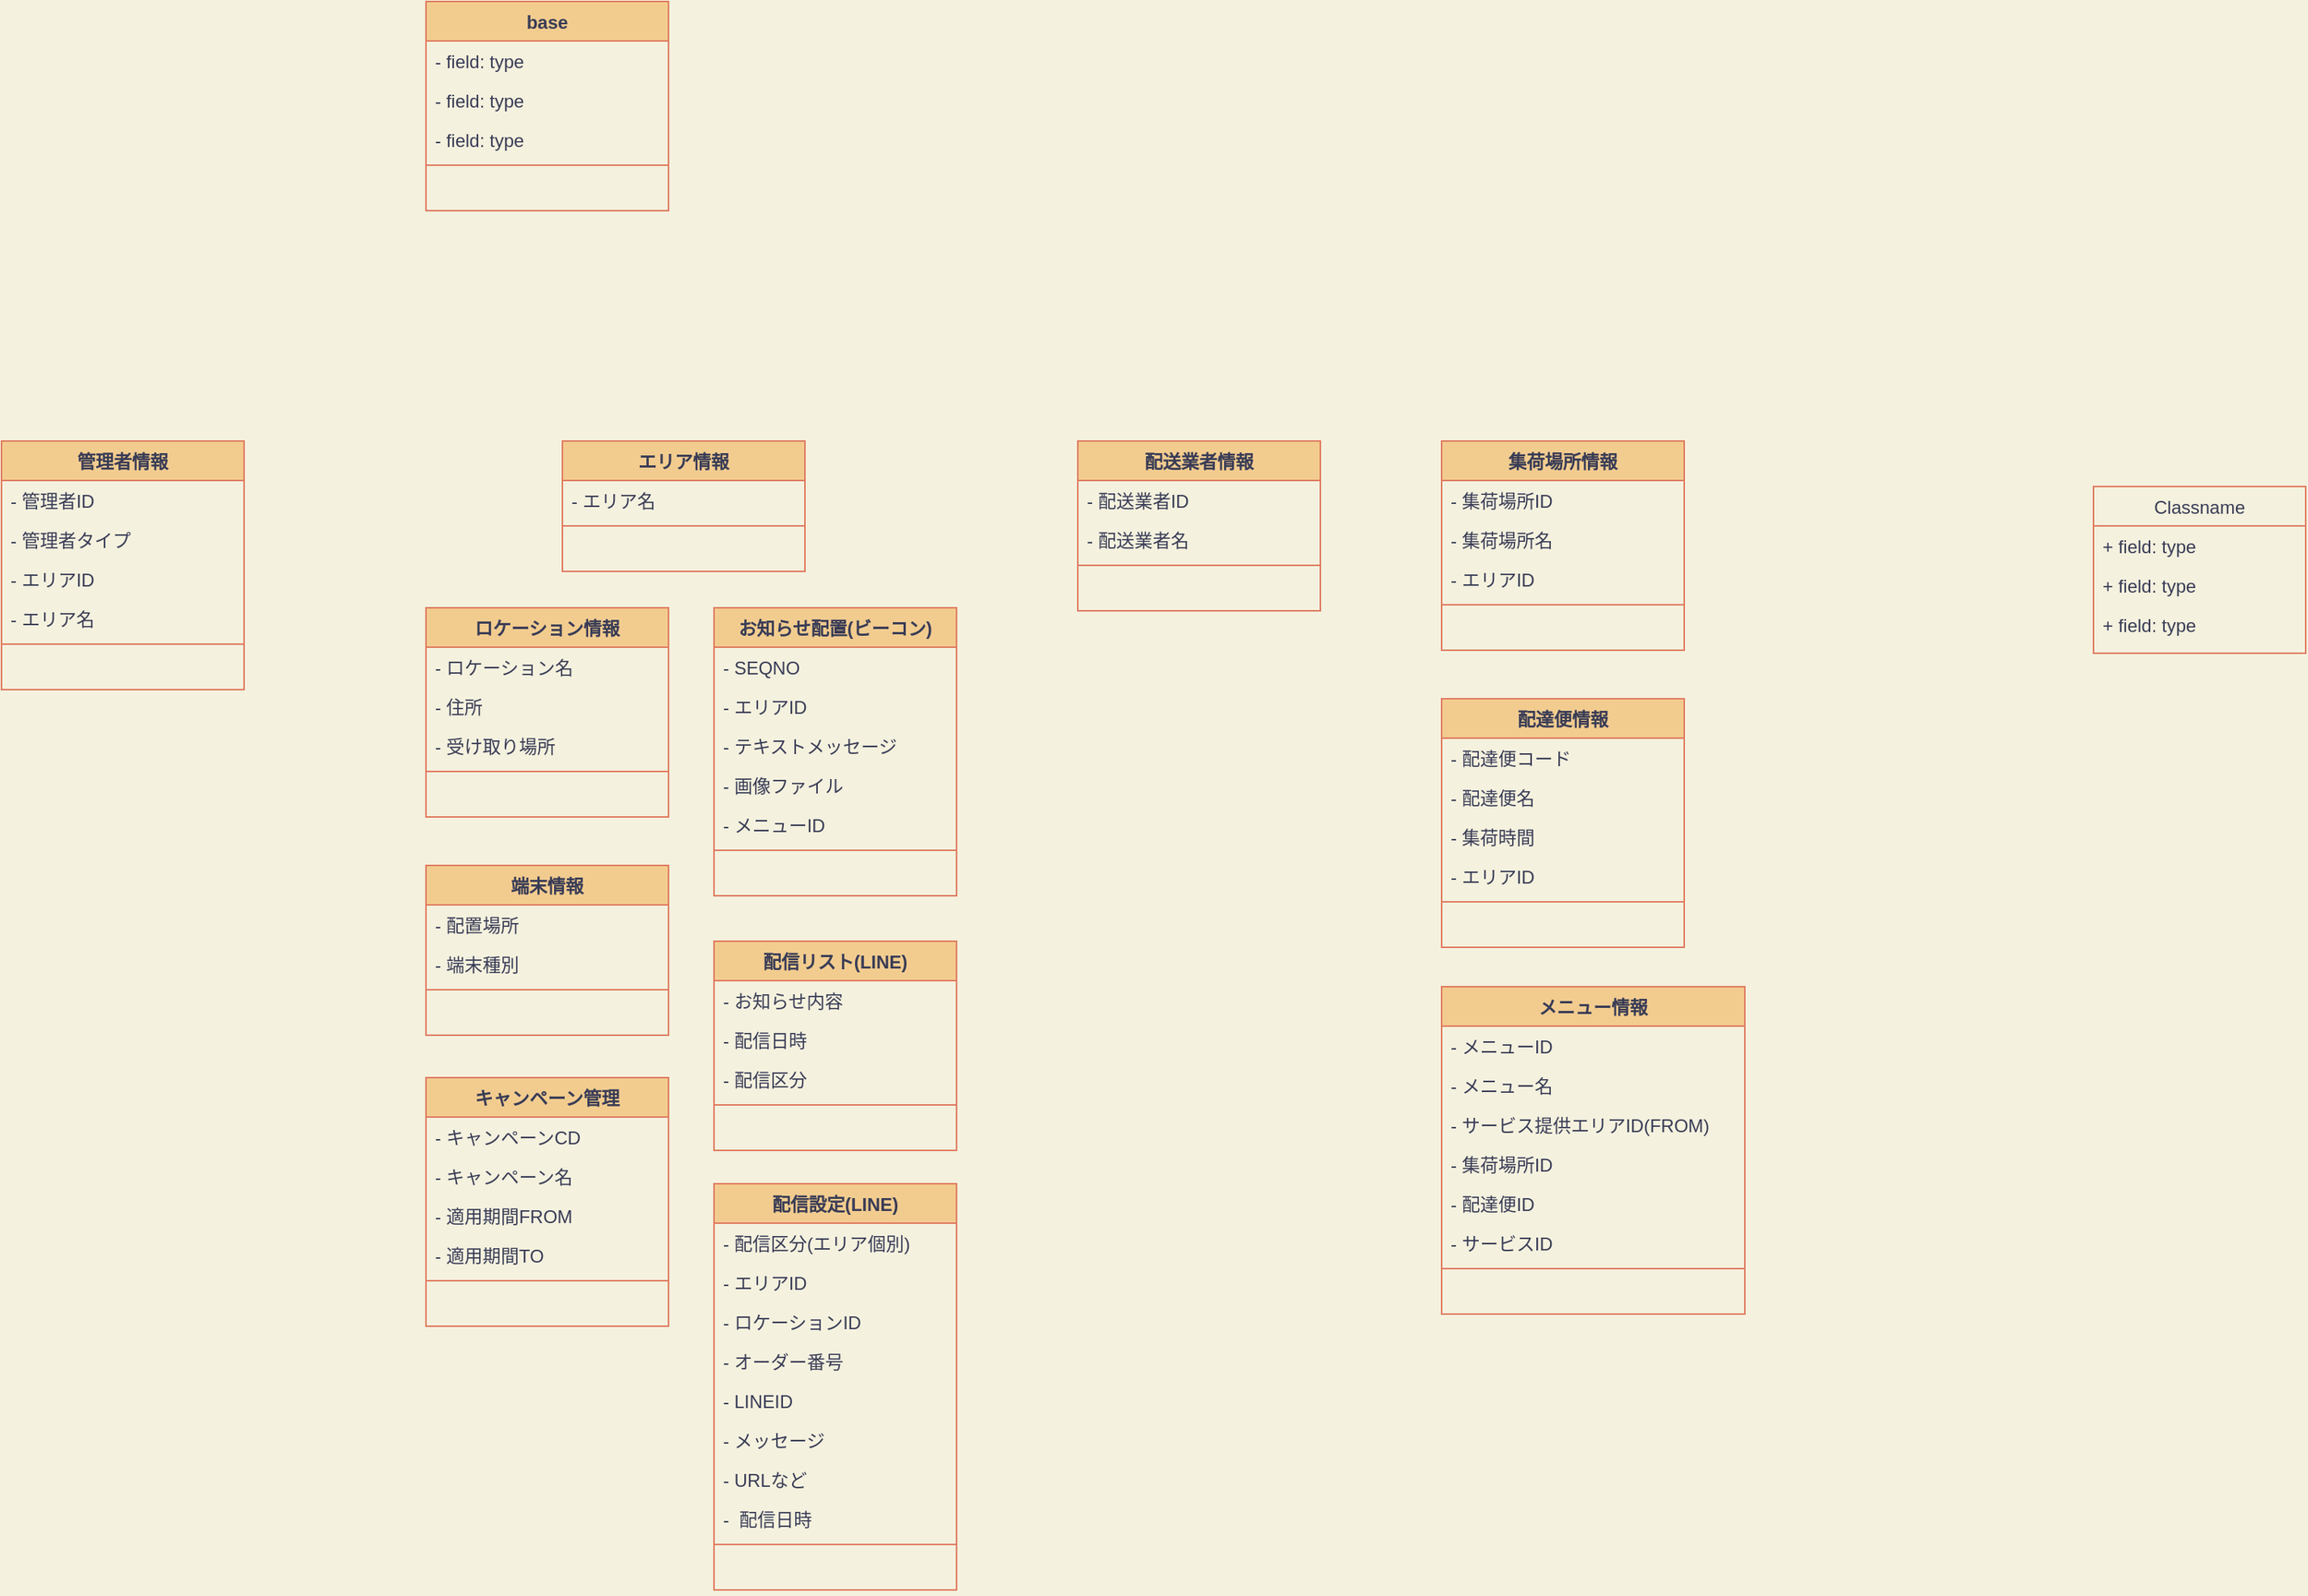 <mxfile>
    <diagram id="DZdTzP7ruL3CBclmec16" name="第 1 页">
        <mxGraphModel dx="2633" dy="2001" grid="1" gridSize="10" guides="1" tooltips="1" connect="1" arrows="1" fold="1" page="1" pageScale="1" pageWidth="827" pageHeight="1169" background="#F4F1DE" math="0" shadow="0">
            <root>
                <mxCell id="0"/>
                <mxCell id="1" parent="0"/>
                <mxCell id="17" value="Classname" style="swimlane;fontStyle=0;childLayout=stackLayout;horizontal=1;startSize=26;fillColor=none;horizontalStack=0;resizeParent=1;resizeParentMax=0;resizeLast=0;collapsible=1;marginBottom=0;fontColor=#393C56;strokeColor=#E07A5F;" vertex="1" parent="1">
                    <mxGeometry x="790" y="50" width="140" height="110" as="geometry"/>
                </mxCell>
                <mxCell id="18" value="+ field: type" style="text;strokeColor=none;fillColor=none;align=left;verticalAlign=top;spacingLeft=4;spacingRight=4;overflow=hidden;rotatable=0;points=[[0,0.5],[1,0.5]];portConstraint=eastwest;fontColor=#393C56;" vertex="1" parent="17">
                    <mxGeometry y="26" width="140" height="26" as="geometry"/>
                </mxCell>
                <mxCell id="19" value="+ field: type" style="text;strokeColor=none;fillColor=none;align=left;verticalAlign=top;spacingLeft=4;spacingRight=4;overflow=hidden;rotatable=0;points=[[0,0.5],[1,0.5]];portConstraint=eastwest;fontColor=#393C56;" vertex="1" parent="17">
                    <mxGeometry y="52" width="140" height="26" as="geometry"/>
                </mxCell>
                <mxCell id="20" value="+ field: type" style="text;strokeColor=none;fillColor=none;align=left;verticalAlign=top;spacingLeft=4;spacingRight=4;overflow=hidden;rotatable=0;points=[[0,0.5],[1,0.5]];portConstraint=eastwest;fontColor=#393C56;" vertex="1" parent="17">
                    <mxGeometry y="78" width="140" height="32" as="geometry"/>
                </mxCell>
                <mxCell id="27" value="base" style="swimlane;fontStyle=1;align=center;verticalAlign=top;childLayout=stackLayout;horizontal=1;startSize=26;horizontalStack=0;resizeParent=1;resizeParentMax=0;resizeLast=0;collapsible=1;marginBottom=0;fontColor=#393C56;strokeColor=#E07A5F;fillColor=#F2CC8F;" vertex="1" parent="1">
                    <mxGeometry x="-310" y="-270" width="160" height="138" as="geometry"/>
                </mxCell>
                <mxCell id="28" value="- field: type" style="text;strokeColor=none;fillColor=none;align=left;verticalAlign=top;spacingLeft=4;spacingRight=4;overflow=hidden;rotatable=0;points=[[0,0.5],[1,0.5]];portConstraint=eastwest;fontColor=#393C56;" vertex="1" parent="27">
                    <mxGeometry y="26" width="160" height="26" as="geometry"/>
                </mxCell>
                <mxCell id="33" value="- field: type" style="text;strokeColor=none;fillColor=none;align=left;verticalAlign=top;spacingLeft=4;spacingRight=4;overflow=hidden;rotatable=0;points=[[0,0.5],[1,0.5]];portConstraint=eastwest;fontColor=#393C56;" vertex="1" parent="27">
                    <mxGeometry y="52" width="160" height="26" as="geometry"/>
                </mxCell>
                <mxCell id="31" value="- field: type" style="text;strokeColor=none;fillColor=none;align=left;verticalAlign=top;spacingLeft=4;spacingRight=4;overflow=hidden;rotatable=0;points=[[0,0.5],[1,0.5]];portConstraint=eastwest;fontColor=#393C56;" vertex="1" parent="27">
                    <mxGeometry y="78" width="160" height="26" as="geometry"/>
                </mxCell>
                <mxCell id="29" value="" style="line;strokeWidth=1;fillColor=none;align=left;verticalAlign=middle;spacingTop=-1;spacingLeft=3;spacingRight=3;rotatable=0;labelPosition=right;points=[];portConstraint=eastwest;strokeColor=#E07A5F;fontColor=#393C56;labelBackgroundColor=#F4F1DE;" vertex="1" parent="27">
                    <mxGeometry y="104" width="160" height="8" as="geometry"/>
                </mxCell>
                <mxCell id="30" value=" " style="text;strokeColor=none;fillColor=none;align=left;verticalAlign=top;spacingLeft=4;spacingRight=4;overflow=hidden;rotatable=0;points=[[0,0.5],[1,0.5]];portConstraint=eastwest;fontColor=#393C56;" vertex="1" parent="27">
                    <mxGeometry y="112" width="160" height="26" as="geometry"/>
                </mxCell>
                <mxCell id="34" value="ロケーション情報" style="swimlane;fontStyle=1;align=center;verticalAlign=top;childLayout=stackLayout;horizontal=1;startSize=26;horizontalStack=0;resizeParent=1;resizeParentMax=0;resizeLast=0;collapsible=1;marginBottom=0;fontColor=#393C56;strokeColor=#E07A5F;fillColor=#F2CC8F;" vertex="1" parent="1">
                    <mxGeometry x="-310" y="130" width="160" height="138" as="geometry"/>
                </mxCell>
                <mxCell id="35" value="- ロケーション名" style="text;strokeColor=none;fillColor=none;align=left;verticalAlign=top;spacingLeft=4;spacingRight=4;overflow=hidden;rotatable=0;points=[[0,0.5],[1,0.5]];portConstraint=eastwest;fontColor=#393C56;" vertex="1" parent="34">
                    <mxGeometry y="26" width="160" height="26" as="geometry"/>
                </mxCell>
                <mxCell id="36" value="- 住所" style="text;strokeColor=none;fillColor=none;align=left;verticalAlign=top;spacingLeft=4;spacingRight=4;overflow=hidden;rotatable=0;points=[[0,0.5],[1,0.5]];portConstraint=eastwest;fontColor=#393C56;" vertex="1" parent="34">
                    <mxGeometry y="52" width="160" height="26" as="geometry"/>
                </mxCell>
                <mxCell id="37" value="- 受け取り場所" style="text;strokeColor=none;fillColor=none;align=left;verticalAlign=top;spacingLeft=4;spacingRight=4;overflow=hidden;rotatable=0;points=[[0,0.5],[1,0.5]];portConstraint=eastwest;fontColor=#393C56;" vertex="1" parent="34">
                    <mxGeometry y="78" width="160" height="26" as="geometry"/>
                </mxCell>
                <mxCell id="38" value="" style="line;strokeWidth=1;fillColor=none;align=left;verticalAlign=middle;spacingTop=-1;spacingLeft=3;spacingRight=3;rotatable=0;labelPosition=right;points=[];portConstraint=eastwest;strokeColor=#E07A5F;fontColor=#393C56;labelBackgroundColor=#F4F1DE;" vertex="1" parent="34">
                    <mxGeometry y="104" width="160" height="8" as="geometry"/>
                </mxCell>
                <mxCell id="39" value=" " style="text;strokeColor=none;fillColor=none;align=left;verticalAlign=top;spacingLeft=4;spacingRight=4;overflow=hidden;rotatable=0;points=[[0,0.5],[1,0.5]];portConstraint=eastwest;fontColor=#393C56;" vertex="1" parent="34">
                    <mxGeometry y="112" width="160" height="26" as="geometry"/>
                </mxCell>
                <mxCell id="40" value="端末情報" style="swimlane;fontStyle=1;align=center;verticalAlign=top;childLayout=stackLayout;horizontal=1;startSize=26;horizontalStack=0;resizeParent=1;resizeParentMax=0;resizeLast=0;collapsible=1;marginBottom=0;fontColor=#393C56;strokeColor=#E07A5F;fillColor=#F2CC8F;" vertex="1" parent="1">
                    <mxGeometry x="-310" y="300" width="160" height="112" as="geometry"/>
                </mxCell>
                <mxCell id="41" value="- 配置場所" style="text;strokeColor=none;fillColor=none;align=left;verticalAlign=top;spacingLeft=4;spacingRight=4;overflow=hidden;rotatable=0;points=[[0,0.5],[1,0.5]];portConstraint=eastwest;fontColor=#393C56;" vertex="1" parent="40">
                    <mxGeometry y="26" width="160" height="26" as="geometry"/>
                </mxCell>
                <mxCell id="42" value="- 端末種別" style="text;strokeColor=none;fillColor=none;align=left;verticalAlign=top;spacingLeft=4;spacingRight=4;overflow=hidden;rotatable=0;points=[[0,0.5],[1,0.5]];portConstraint=eastwest;fontColor=#393C56;" vertex="1" parent="40">
                    <mxGeometry y="52" width="160" height="26" as="geometry"/>
                </mxCell>
                <mxCell id="44" value="" style="line;strokeWidth=1;fillColor=none;align=left;verticalAlign=middle;spacingTop=-1;spacingLeft=3;spacingRight=3;rotatable=0;labelPosition=right;points=[];portConstraint=eastwest;strokeColor=#E07A5F;fontColor=#393C56;labelBackgroundColor=#F4F1DE;" vertex="1" parent="40">
                    <mxGeometry y="78" width="160" height="8" as="geometry"/>
                </mxCell>
                <mxCell id="45" value=" " style="text;strokeColor=none;fillColor=none;align=left;verticalAlign=top;spacingLeft=4;spacingRight=4;overflow=hidden;rotatable=0;points=[[0,0.5],[1,0.5]];portConstraint=eastwest;fontColor=#393C56;" vertex="1" parent="40">
                    <mxGeometry y="86" width="160" height="26" as="geometry"/>
                </mxCell>
                <mxCell id="46" value="お知らせ配置(ビーコン)" style="swimlane;fontStyle=1;align=center;verticalAlign=top;childLayout=stackLayout;horizontal=1;startSize=26;horizontalStack=0;resizeParent=1;resizeParentMax=0;resizeLast=0;collapsible=1;marginBottom=0;fontColor=#393C56;strokeColor=#E07A5F;fillColor=#F2CC8F;" vertex="1" parent="1">
                    <mxGeometry x="-120" y="130" width="160" height="190" as="geometry"/>
                </mxCell>
                <mxCell id="47" value="- SEQNO" style="text;strokeColor=none;fillColor=none;align=left;verticalAlign=top;spacingLeft=4;spacingRight=4;overflow=hidden;rotatable=0;points=[[0,0.5],[1,0.5]];portConstraint=eastwest;fontColor=#393C56;" vertex="1" parent="46">
                    <mxGeometry y="26" width="160" height="26" as="geometry"/>
                </mxCell>
                <mxCell id="48" value="- エリアID" style="text;strokeColor=none;fillColor=none;align=left;verticalAlign=top;spacingLeft=4;spacingRight=4;overflow=hidden;rotatable=0;points=[[0,0.5],[1,0.5]];portConstraint=eastwest;fontColor=#393C56;" vertex="1" parent="46">
                    <mxGeometry y="52" width="160" height="26" as="geometry"/>
                </mxCell>
                <mxCell id="49" value="- テキストメッセージ" style="text;strokeColor=none;fillColor=none;align=left;verticalAlign=top;spacingLeft=4;spacingRight=4;overflow=hidden;rotatable=0;points=[[0,0.5],[1,0.5]];portConstraint=eastwest;fontColor=#393C56;" vertex="1" parent="46">
                    <mxGeometry y="78" width="160" height="26" as="geometry"/>
                </mxCell>
                <mxCell id="53" value="- 画像ファイル" style="text;strokeColor=none;fillColor=none;align=left;verticalAlign=top;spacingLeft=4;spacingRight=4;overflow=hidden;rotatable=0;points=[[0,0.5],[1,0.5]];portConstraint=eastwest;fontColor=#393C56;" vertex="1" parent="46">
                    <mxGeometry y="104" width="160" height="26" as="geometry"/>
                </mxCell>
                <mxCell id="52" value="- メニューID" style="text;strokeColor=none;fillColor=none;align=left;verticalAlign=top;spacingLeft=4;spacingRight=4;overflow=hidden;rotatable=0;points=[[0,0.5],[1,0.5]];portConstraint=eastwest;fontColor=#393C56;" vertex="1" parent="46">
                    <mxGeometry y="130" width="160" height="26" as="geometry"/>
                </mxCell>
                <mxCell id="50" value="" style="line;strokeWidth=1;fillColor=none;align=left;verticalAlign=middle;spacingTop=-1;spacingLeft=3;spacingRight=3;rotatable=0;labelPosition=right;points=[];portConstraint=eastwest;strokeColor=#E07A5F;fontColor=#393C56;labelBackgroundColor=#F4F1DE;" vertex="1" parent="46">
                    <mxGeometry y="156" width="160" height="8" as="geometry"/>
                </mxCell>
                <mxCell id="51" value=" " style="text;strokeColor=none;fillColor=none;align=left;verticalAlign=top;spacingLeft=4;spacingRight=4;overflow=hidden;rotatable=0;points=[[0,0.5],[1,0.5]];portConstraint=eastwest;fontColor=#393C56;" vertex="1" parent="46">
                    <mxGeometry y="164" width="160" height="26" as="geometry"/>
                </mxCell>
                <mxCell id="54" value="配信リスト(LINE)" style="swimlane;fontStyle=1;align=center;verticalAlign=top;childLayout=stackLayout;horizontal=1;startSize=26;horizontalStack=0;resizeParent=1;resizeParentMax=0;resizeLast=0;collapsible=1;marginBottom=0;fontColor=#393C56;strokeColor=#E07A5F;fillColor=#F2CC8F;" vertex="1" parent="1">
                    <mxGeometry x="-120" y="350" width="160" height="138" as="geometry"/>
                </mxCell>
                <mxCell id="55" value="- お知らせ内容" style="text;strokeColor=none;fillColor=none;align=left;verticalAlign=top;spacingLeft=4;spacingRight=4;overflow=hidden;rotatable=0;points=[[0,0.5],[1,0.5]];portConstraint=eastwest;fontColor=#393C56;" vertex="1" parent="54">
                    <mxGeometry y="26" width="160" height="26" as="geometry"/>
                </mxCell>
                <mxCell id="56" value="- 配信日時" style="text;strokeColor=none;fillColor=none;align=left;verticalAlign=top;spacingLeft=4;spacingRight=4;overflow=hidden;rotatable=0;points=[[0,0.5],[1,0.5]];portConstraint=eastwest;fontColor=#393C56;" vertex="1" parent="54">
                    <mxGeometry y="52" width="160" height="26" as="geometry"/>
                </mxCell>
                <mxCell id="57" value="- 配信区分" style="text;strokeColor=none;fillColor=none;align=left;verticalAlign=top;spacingLeft=4;spacingRight=4;overflow=hidden;rotatable=0;points=[[0,0.5],[1,0.5]];portConstraint=eastwest;fontColor=#393C56;" vertex="1" parent="54">
                    <mxGeometry y="78" width="160" height="26" as="geometry"/>
                </mxCell>
                <mxCell id="58" value="" style="line;strokeWidth=1;fillColor=none;align=left;verticalAlign=middle;spacingTop=-1;spacingLeft=3;spacingRight=3;rotatable=0;labelPosition=right;points=[];portConstraint=eastwest;strokeColor=#E07A5F;fontColor=#393C56;labelBackgroundColor=#F4F1DE;" vertex="1" parent="54">
                    <mxGeometry y="104" width="160" height="8" as="geometry"/>
                </mxCell>
                <mxCell id="59" value=" " style="text;strokeColor=none;fillColor=none;align=left;verticalAlign=top;spacingLeft=4;spacingRight=4;overflow=hidden;rotatable=0;points=[[0,0.5],[1,0.5]];portConstraint=eastwest;fontColor=#393C56;" vertex="1" parent="54">
                    <mxGeometry y="112" width="160" height="26" as="geometry"/>
                </mxCell>
                <mxCell id="60" value="エリア情報" style="swimlane;fontStyle=1;align=center;verticalAlign=top;childLayout=stackLayout;horizontal=1;startSize=26;horizontalStack=0;resizeParent=1;resizeParentMax=0;resizeLast=0;collapsible=1;marginBottom=0;fontColor=#393C56;strokeColor=#E07A5F;fillColor=#F2CC8F;" vertex="1" parent="1">
                    <mxGeometry x="-220" y="20" width="160" height="86" as="geometry"/>
                </mxCell>
                <mxCell id="61" value="- エリア名" style="text;strokeColor=none;fillColor=none;align=left;verticalAlign=top;spacingLeft=4;spacingRight=4;overflow=hidden;rotatable=0;points=[[0,0.5],[1,0.5]];portConstraint=eastwest;fontColor=#393C56;" vertex="1" parent="60">
                    <mxGeometry y="26" width="160" height="26" as="geometry"/>
                </mxCell>
                <mxCell id="64" value="" style="line;strokeWidth=1;fillColor=none;align=left;verticalAlign=middle;spacingTop=-1;spacingLeft=3;spacingRight=3;rotatable=0;labelPosition=right;points=[];portConstraint=eastwest;strokeColor=#E07A5F;fontColor=#393C56;labelBackgroundColor=#F4F1DE;" vertex="1" parent="60">
                    <mxGeometry y="52" width="160" height="8" as="geometry"/>
                </mxCell>
                <mxCell id="65" value=" " style="text;strokeColor=none;fillColor=none;align=left;verticalAlign=top;spacingLeft=4;spacingRight=4;overflow=hidden;rotatable=0;points=[[0,0.5],[1,0.5]];portConstraint=eastwest;fontColor=#393C56;" vertex="1" parent="60">
                    <mxGeometry y="60" width="160" height="26" as="geometry"/>
                </mxCell>
                <mxCell id="89" value="配信設定(LINE)" style="swimlane;fontStyle=1;align=center;verticalAlign=top;childLayout=stackLayout;horizontal=1;startSize=26;horizontalStack=0;resizeParent=1;resizeParentMax=0;resizeLast=0;collapsible=1;marginBottom=0;fontColor=#393C56;strokeColor=#E07A5F;fillColor=#F2CC8F;" vertex="1" parent="1">
                    <mxGeometry x="-120" y="510" width="160" height="268" as="geometry"/>
                </mxCell>
                <mxCell id="90" value="- 配信区分(エリア個別)" style="text;strokeColor=none;fillColor=none;align=left;verticalAlign=top;spacingLeft=4;spacingRight=4;overflow=hidden;rotatable=0;points=[[0,0.5],[1,0.5]];portConstraint=eastwest;fontColor=#393C56;" vertex="1" parent="89">
                    <mxGeometry y="26" width="160" height="26" as="geometry"/>
                </mxCell>
                <mxCell id="91" value="- エリアID" style="text;strokeColor=none;fillColor=none;align=left;verticalAlign=top;spacingLeft=4;spacingRight=4;overflow=hidden;rotatable=0;points=[[0,0.5],[1,0.5]];portConstraint=eastwest;fontColor=#393C56;" vertex="1" parent="89">
                    <mxGeometry y="52" width="160" height="26" as="geometry"/>
                </mxCell>
                <mxCell id="92" value="- ロケーションID" style="text;strokeColor=none;fillColor=none;align=left;verticalAlign=top;spacingLeft=4;spacingRight=4;overflow=hidden;rotatable=0;points=[[0,0.5],[1,0.5]];portConstraint=eastwest;fontColor=#393C56;" vertex="1" parent="89">
                    <mxGeometry y="78" width="160" height="26" as="geometry"/>
                </mxCell>
                <mxCell id="95" value="- オーダー番号" style="text;strokeColor=none;fillColor=none;align=left;verticalAlign=top;spacingLeft=4;spacingRight=4;overflow=hidden;rotatable=0;points=[[0,0.5],[1,0.5]];portConstraint=eastwest;fontColor=#393C56;" vertex="1" parent="89">
                    <mxGeometry y="104" width="160" height="26" as="geometry"/>
                </mxCell>
                <mxCell id="96" value="- LINEID" style="text;strokeColor=none;fillColor=none;align=left;verticalAlign=top;spacingLeft=4;spacingRight=4;overflow=hidden;rotatable=0;points=[[0,0.5],[1,0.5]];portConstraint=eastwest;fontColor=#393C56;" vertex="1" parent="89">
                    <mxGeometry y="130" width="160" height="26" as="geometry"/>
                </mxCell>
                <mxCell id="98" value="- メッセージ" style="text;strokeColor=none;fillColor=none;align=left;verticalAlign=top;spacingLeft=4;spacingRight=4;overflow=hidden;rotatable=0;points=[[0,0.5],[1,0.5]];portConstraint=eastwest;fontColor=#393C56;" vertex="1" parent="89">
                    <mxGeometry y="156" width="160" height="26" as="geometry"/>
                </mxCell>
                <mxCell id="97" value="- URLなど&#10;" style="text;strokeColor=none;fillColor=none;align=left;verticalAlign=top;spacingLeft=4;spacingRight=4;overflow=hidden;rotatable=0;points=[[0,0.5],[1,0.5]];portConstraint=eastwest;fontColor=#393C56;" vertex="1" parent="89">
                    <mxGeometry y="182" width="160" height="26" as="geometry"/>
                </mxCell>
                <mxCell id="99" value="-  配信日時" style="text;strokeColor=none;fillColor=none;align=left;verticalAlign=top;spacingLeft=4;spacingRight=4;overflow=hidden;rotatable=0;points=[[0,0.5],[1,0.5]];portConstraint=eastwest;fontColor=#393C56;" vertex="1" parent="89">
                    <mxGeometry y="208" width="160" height="26" as="geometry"/>
                </mxCell>
                <mxCell id="93" value="" style="line;strokeWidth=1;fillColor=none;align=left;verticalAlign=middle;spacingTop=-1;spacingLeft=3;spacingRight=3;rotatable=0;labelPosition=right;points=[];portConstraint=eastwest;strokeColor=#E07A5F;fontColor=#393C56;labelBackgroundColor=#F4F1DE;" vertex="1" parent="89">
                    <mxGeometry y="234" width="160" height="8" as="geometry"/>
                </mxCell>
                <mxCell id="94" value=" " style="text;strokeColor=none;fillColor=none;align=left;verticalAlign=top;spacingLeft=4;spacingRight=4;overflow=hidden;rotatable=0;points=[[0,0.5],[1,0.5]];portConstraint=eastwest;fontColor=#393C56;" vertex="1" parent="89">
                    <mxGeometry y="242" width="160" height="26" as="geometry"/>
                </mxCell>
                <mxCell id="101" value="管理者情報" style="swimlane;fontStyle=1;align=center;verticalAlign=top;childLayout=stackLayout;horizontal=1;startSize=26;horizontalStack=0;resizeParent=1;resizeParentMax=0;resizeLast=0;collapsible=1;marginBottom=0;fontColor=#393C56;strokeColor=#E07A5F;fillColor=#F2CC8F;" vertex="1" parent="1">
                    <mxGeometry x="-590" y="20" width="160" height="164" as="geometry"/>
                </mxCell>
                <mxCell id="102" value="- 管理者ID" style="text;strokeColor=none;fillColor=none;align=left;verticalAlign=top;spacingLeft=4;spacingRight=4;overflow=hidden;rotatable=0;points=[[0,0.5],[1,0.5]];portConstraint=eastwest;fontColor=#393C56;" vertex="1" parent="101">
                    <mxGeometry y="26" width="160" height="26" as="geometry"/>
                </mxCell>
                <mxCell id="103" value="- 管理者タイプ" style="text;strokeColor=none;fillColor=none;align=left;verticalAlign=top;spacingLeft=4;spacingRight=4;overflow=hidden;rotatable=0;points=[[0,0.5],[1,0.5]];portConstraint=eastwest;fontColor=#393C56;" vertex="1" parent="101">
                    <mxGeometry y="52" width="160" height="26" as="geometry"/>
                </mxCell>
                <mxCell id="104" value="- エリアID" style="text;strokeColor=none;fillColor=none;align=left;verticalAlign=top;spacingLeft=4;spacingRight=4;overflow=hidden;rotatable=0;points=[[0,0.5],[1,0.5]];portConstraint=eastwest;fontColor=#393C56;" vertex="1" parent="101">
                    <mxGeometry y="78" width="160" height="26" as="geometry"/>
                </mxCell>
                <mxCell id="119" value="- エリア名" style="text;strokeColor=none;fillColor=none;align=left;verticalAlign=top;spacingLeft=4;spacingRight=4;overflow=hidden;rotatable=0;points=[[0,0.5],[1,0.5]];portConstraint=eastwest;fontColor=#393C56;" vertex="1" parent="101">
                    <mxGeometry y="104" width="160" height="26" as="geometry"/>
                </mxCell>
                <mxCell id="105" value="" style="line;strokeWidth=1;fillColor=none;align=left;verticalAlign=middle;spacingTop=-1;spacingLeft=3;spacingRight=3;rotatable=0;labelPosition=right;points=[];portConstraint=eastwest;strokeColor=#E07A5F;fontColor=#393C56;labelBackgroundColor=#F4F1DE;" vertex="1" parent="101">
                    <mxGeometry y="130" width="160" height="8" as="geometry"/>
                </mxCell>
                <mxCell id="106" value=" " style="text;strokeColor=none;fillColor=none;align=left;verticalAlign=top;spacingLeft=4;spacingRight=4;overflow=hidden;rotatable=0;points=[[0,0.5],[1,0.5]];portConstraint=eastwest;fontColor=#393C56;" vertex="1" parent="101">
                    <mxGeometry y="138" width="160" height="26" as="geometry"/>
                </mxCell>
                <mxCell id="107" value="キャンペーン管理" style="swimlane;fontStyle=1;align=center;verticalAlign=top;childLayout=stackLayout;horizontal=1;startSize=26;horizontalStack=0;resizeParent=1;resizeParentMax=0;resizeLast=0;collapsible=1;marginBottom=0;fontColor=#393C56;strokeColor=#E07A5F;fillColor=#F2CC8F;" vertex="1" parent="1">
                    <mxGeometry x="-310" y="440" width="160" height="164" as="geometry"/>
                </mxCell>
                <mxCell id="108" value="- キャンペーンCD" style="text;strokeColor=none;fillColor=none;align=left;verticalAlign=top;spacingLeft=4;spacingRight=4;overflow=hidden;rotatable=0;points=[[0,0.5],[1,0.5]];portConstraint=eastwest;fontColor=#393C56;" vertex="1" parent="107">
                    <mxGeometry y="26" width="160" height="26" as="geometry"/>
                </mxCell>
                <mxCell id="109" value="- キャンペーン名" style="text;strokeColor=none;fillColor=none;align=left;verticalAlign=top;spacingLeft=4;spacingRight=4;overflow=hidden;rotatable=0;points=[[0,0.5],[1,0.5]];portConstraint=eastwest;fontColor=#393C56;" vertex="1" parent="107">
                    <mxGeometry y="52" width="160" height="26" as="geometry"/>
                </mxCell>
                <mxCell id="110" value="- 適用期間FROM&#10;&#10;" style="text;strokeColor=none;fillColor=none;align=left;verticalAlign=top;spacingLeft=4;spacingRight=4;overflow=hidden;rotatable=0;points=[[0,0.5],[1,0.5]];portConstraint=eastwest;fontColor=#393C56;" vertex="1" parent="107">
                    <mxGeometry y="78" width="160" height="26" as="geometry"/>
                </mxCell>
                <mxCell id="113" value="- 適用期間TO&#10;" style="text;strokeColor=none;fillColor=none;align=left;verticalAlign=top;spacingLeft=4;spacingRight=4;overflow=hidden;rotatable=0;points=[[0,0.5],[1,0.5]];portConstraint=eastwest;fontColor=#393C56;" vertex="1" parent="107">
                    <mxGeometry y="104" width="160" height="26" as="geometry"/>
                </mxCell>
                <mxCell id="111" value="" style="line;strokeWidth=1;fillColor=none;align=left;verticalAlign=middle;spacingTop=-1;spacingLeft=3;spacingRight=3;rotatable=0;labelPosition=right;points=[];portConstraint=eastwest;strokeColor=#E07A5F;fontColor=#393C56;labelBackgroundColor=#F4F1DE;" vertex="1" parent="107">
                    <mxGeometry y="130" width="160" height="8" as="geometry"/>
                </mxCell>
                <mxCell id="112" value=" " style="text;strokeColor=none;fillColor=none;align=left;verticalAlign=top;spacingLeft=4;spacingRight=4;overflow=hidden;rotatable=0;points=[[0,0.5],[1,0.5]];portConstraint=eastwest;fontColor=#393C56;" vertex="1" parent="107">
                    <mxGeometry y="138" width="160" height="26" as="geometry"/>
                </mxCell>
                <mxCell id="120" value="配送業者情報" style="swimlane;fontStyle=1;align=center;verticalAlign=top;childLayout=stackLayout;horizontal=1;startSize=26;horizontalStack=0;resizeParent=1;resizeParentMax=0;resizeLast=0;collapsible=1;marginBottom=0;fontColor=#393C56;strokeColor=#E07A5F;fillColor=#F2CC8F;" vertex="1" parent="1">
                    <mxGeometry x="120" y="20" width="160" height="112" as="geometry"/>
                </mxCell>
                <mxCell id="121" value="- 配送業者ID&#10;" style="text;strokeColor=none;fillColor=none;align=left;verticalAlign=top;spacingLeft=4;spacingRight=4;overflow=hidden;rotatable=0;points=[[0,0.5],[1,0.5]];portConstraint=eastwest;fontColor=#393C56;" vertex="1" parent="120">
                    <mxGeometry y="26" width="160" height="26" as="geometry"/>
                </mxCell>
                <mxCell id="122" value="- 配送業者名" style="text;strokeColor=none;fillColor=none;align=left;verticalAlign=top;spacingLeft=4;spacingRight=4;overflow=hidden;rotatable=0;points=[[0,0.5],[1,0.5]];portConstraint=eastwest;fontColor=#393C56;" vertex="1" parent="120">
                    <mxGeometry y="52" width="160" height="26" as="geometry"/>
                </mxCell>
                <mxCell id="124" value="" style="line;strokeWidth=1;fillColor=none;align=left;verticalAlign=middle;spacingTop=-1;spacingLeft=3;spacingRight=3;rotatable=0;labelPosition=right;points=[];portConstraint=eastwest;strokeColor=#E07A5F;fontColor=#393C56;labelBackgroundColor=#F4F1DE;" vertex="1" parent="120">
                    <mxGeometry y="78" width="160" height="8" as="geometry"/>
                </mxCell>
                <mxCell id="125" value=" " style="text;strokeColor=none;fillColor=none;align=left;verticalAlign=top;spacingLeft=4;spacingRight=4;overflow=hidden;rotatable=0;points=[[0,0.5],[1,0.5]];portConstraint=eastwest;fontColor=#393C56;" vertex="1" parent="120">
                    <mxGeometry y="86" width="160" height="26" as="geometry"/>
                </mxCell>
                <mxCell id="126" value="集荷場所情報" style="swimlane;fontStyle=1;align=center;verticalAlign=top;childLayout=stackLayout;horizontal=1;startSize=26;horizontalStack=0;resizeParent=1;resizeParentMax=0;resizeLast=0;collapsible=1;marginBottom=0;fontColor=#393C56;strokeColor=#E07A5F;fillColor=#F2CC8F;" vertex="1" parent="1">
                    <mxGeometry x="360" y="20" width="160" height="138" as="geometry"/>
                </mxCell>
                <mxCell id="127" value="- 集荷場所ID" style="text;strokeColor=none;fillColor=none;align=left;verticalAlign=top;spacingLeft=4;spacingRight=4;overflow=hidden;rotatable=0;points=[[0,0.5],[1,0.5]];portConstraint=eastwest;fontColor=#393C56;" vertex="1" parent="126">
                    <mxGeometry y="26" width="160" height="26" as="geometry"/>
                </mxCell>
                <mxCell id="128" value="- 集荷場所名" style="text;strokeColor=none;fillColor=none;align=left;verticalAlign=top;spacingLeft=4;spacingRight=4;overflow=hidden;rotatable=0;points=[[0,0.5],[1,0.5]];portConstraint=eastwest;fontColor=#393C56;" vertex="1" parent="126">
                    <mxGeometry y="52" width="160" height="26" as="geometry"/>
                </mxCell>
                <mxCell id="129" value="- エリアID" style="text;strokeColor=none;fillColor=none;align=left;verticalAlign=top;spacingLeft=4;spacingRight=4;overflow=hidden;rotatable=0;points=[[0,0.5],[1,0.5]];portConstraint=eastwest;fontColor=#393C56;" vertex="1" parent="126">
                    <mxGeometry y="78" width="160" height="26" as="geometry"/>
                </mxCell>
                <mxCell id="130" value="" style="line;strokeWidth=1;fillColor=none;align=left;verticalAlign=middle;spacingTop=-1;spacingLeft=3;spacingRight=3;rotatable=0;labelPosition=right;points=[];portConstraint=eastwest;strokeColor=#E07A5F;fontColor=#393C56;labelBackgroundColor=#F4F1DE;" vertex="1" parent="126">
                    <mxGeometry y="104" width="160" height="8" as="geometry"/>
                </mxCell>
                <mxCell id="131" value=" " style="text;strokeColor=none;fillColor=none;align=left;verticalAlign=top;spacingLeft=4;spacingRight=4;overflow=hidden;rotatable=0;points=[[0,0.5],[1,0.5]];portConstraint=eastwest;fontColor=#393C56;" vertex="1" parent="126">
                    <mxGeometry y="112" width="160" height="26" as="geometry"/>
                </mxCell>
                <mxCell id="132" value="配達便情報" style="swimlane;fontStyle=1;align=center;verticalAlign=top;childLayout=stackLayout;horizontal=1;startSize=26;horizontalStack=0;resizeParent=1;resizeParentMax=0;resizeLast=0;collapsible=1;marginBottom=0;fontColor=#393C56;strokeColor=#E07A5F;fillColor=#F2CC8F;" vertex="1" parent="1">
                    <mxGeometry x="360" y="190" width="160" height="164" as="geometry"/>
                </mxCell>
                <mxCell id="133" value="- 配達便コード" style="text;strokeColor=none;fillColor=none;align=left;verticalAlign=top;spacingLeft=4;spacingRight=4;overflow=hidden;rotatable=0;points=[[0,0.5],[1,0.5]];portConstraint=eastwest;fontColor=#393C56;" vertex="1" parent="132">
                    <mxGeometry y="26" width="160" height="26" as="geometry"/>
                </mxCell>
                <mxCell id="134" value="- 配達便名" style="text;strokeColor=none;fillColor=none;align=left;verticalAlign=top;spacingLeft=4;spacingRight=4;overflow=hidden;rotatable=0;points=[[0,0.5],[1,0.5]];portConstraint=eastwest;fontColor=#393C56;" vertex="1" parent="132">
                    <mxGeometry y="52" width="160" height="26" as="geometry"/>
                </mxCell>
                <mxCell id="135" value="- 集荷時間" style="text;strokeColor=none;fillColor=none;align=left;verticalAlign=top;spacingLeft=4;spacingRight=4;overflow=hidden;rotatable=0;points=[[0,0.5],[1,0.5]];portConstraint=eastwest;fontColor=#393C56;" vertex="1" parent="132">
                    <mxGeometry y="78" width="160" height="26" as="geometry"/>
                </mxCell>
                <mxCell id="138" value="- エリアID" style="text;strokeColor=none;fillColor=none;align=left;verticalAlign=top;spacingLeft=4;spacingRight=4;overflow=hidden;rotatable=0;points=[[0,0.5],[1,0.5]];portConstraint=eastwest;fontColor=#393C56;" vertex="1" parent="132">
                    <mxGeometry y="104" width="160" height="26" as="geometry"/>
                </mxCell>
                <mxCell id="136" value="" style="line;strokeWidth=1;fillColor=none;align=left;verticalAlign=middle;spacingTop=-1;spacingLeft=3;spacingRight=3;rotatable=0;labelPosition=right;points=[];portConstraint=eastwest;strokeColor=#E07A5F;fontColor=#393C56;labelBackgroundColor=#F4F1DE;" vertex="1" parent="132">
                    <mxGeometry y="130" width="160" height="8" as="geometry"/>
                </mxCell>
                <mxCell id="137" value=" " style="text;strokeColor=none;fillColor=none;align=left;verticalAlign=top;spacingLeft=4;spacingRight=4;overflow=hidden;rotatable=0;points=[[0,0.5],[1,0.5]];portConstraint=eastwest;fontColor=#393C56;" vertex="1" parent="132">
                    <mxGeometry y="138" width="160" height="26" as="geometry"/>
                </mxCell>
                <mxCell id="139" value="メニュー情報" style="swimlane;fontStyle=1;align=center;verticalAlign=top;childLayout=stackLayout;horizontal=1;startSize=26;horizontalStack=0;resizeParent=1;resizeParentMax=0;resizeLast=0;collapsible=1;marginBottom=0;fontColor=#393C56;strokeColor=#E07A5F;fillColor=#F2CC8F;" vertex="1" parent="1">
                    <mxGeometry x="360" y="380" width="200" height="216" as="geometry"/>
                </mxCell>
                <mxCell id="140" value="- メニューID" style="text;strokeColor=none;fillColor=none;align=left;verticalAlign=top;spacingLeft=4;spacingRight=4;overflow=hidden;rotatable=0;points=[[0,0.5],[1,0.5]];portConstraint=eastwest;fontColor=#393C56;" vertex="1" parent="139">
                    <mxGeometry y="26" width="200" height="26" as="geometry"/>
                </mxCell>
                <mxCell id="141" value="- メニュー名" style="text;strokeColor=none;fillColor=none;align=left;verticalAlign=top;spacingLeft=4;spacingRight=4;overflow=hidden;rotatable=0;points=[[0,0.5],[1,0.5]];portConstraint=eastwest;fontColor=#393C56;" vertex="1" parent="139">
                    <mxGeometry y="52" width="200" height="26" as="geometry"/>
                </mxCell>
                <mxCell id="142" value="- サービス提供エリアID(FROM)" style="text;strokeColor=none;fillColor=none;align=left;verticalAlign=top;spacingLeft=4;spacingRight=4;overflow=hidden;rotatable=0;points=[[0,0.5],[1,0.5]];portConstraint=eastwest;fontColor=#393C56;" vertex="1" parent="139">
                    <mxGeometry y="78" width="200" height="26" as="geometry"/>
                </mxCell>
                <mxCell id="143" value="- 集荷場所ID" style="text;strokeColor=none;fillColor=none;align=left;verticalAlign=top;spacingLeft=4;spacingRight=4;overflow=hidden;rotatable=0;points=[[0,0.5],[1,0.5]];portConstraint=eastwest;fontColor=#393C56;" vertex="1" parent="139">
                    <mxGeometry y="104" width="200" height="26" as="geometry"/>
                </mxCell>
                <mxCell id="146" value="- 配達便ID" style="text;strokeColor=none;fillColor=none;align=left;verticalAlign=top;spacingLeft=4;spacingRight=4;overflow=hidden;rotatable=0;points=[[0,0.5],[1,0.5]];portConstraint=eastwest;fontColor=#393C56;" vertex="1" parent="139">
                    <mxGeometry y="130" width="200" height="26" as="geometry"/>
                </mxCell>
                <mxCell id="147" value="- サービスID" style="text;strokeColor=none;fillColor=none;align=left;verticalAlign=top;spacingLeft=4;spacingRight=4;overflow=hidden;rotatable=0;points=[[0,0.5],[1,0.5]];portConstraint=eastwest;fontColor=#393C56;" vertex="1" parent="139">
                    <mxGeometry y="156" width="200" height="26" as="geometry"/>
                </mxCell>
                <mxCell id="144" value="" style="line;strokeWidth=1;fillColor=none;align=left;verticalAlign=middle;spacingTop=-1;spacingLeft=3;spacingRight=3;rotatable=0;labelPosition=right;points=[];portConstraint=eastwest;strokeColor=#E07A5F;fontColor=#393C56;labelBackgroundColor=#F4F1DE;" vertex="1" parent="139">
                    <mxGeometry y="182" width="200" height="8" as="geometry"/>
                </mxCell>
                <mxCell id="145" value=" " style="text;strokeColor=none;fillColor=none;align=left;verticalAlign=top;spacingLeft=4;spacingRight=4;overflow=hidden;rotatable=0;points=[[0,0.5],[1,0.5]];portConstraint=eastwest;fontColor=#393C56;" vertex="1" parent="139">
                    <mxGeometry y="190" width="200" height="26" as="geometry"/>
                </mxCell>
            </root>
        </mxGraphModel>
    </diagram>
</mxfile>